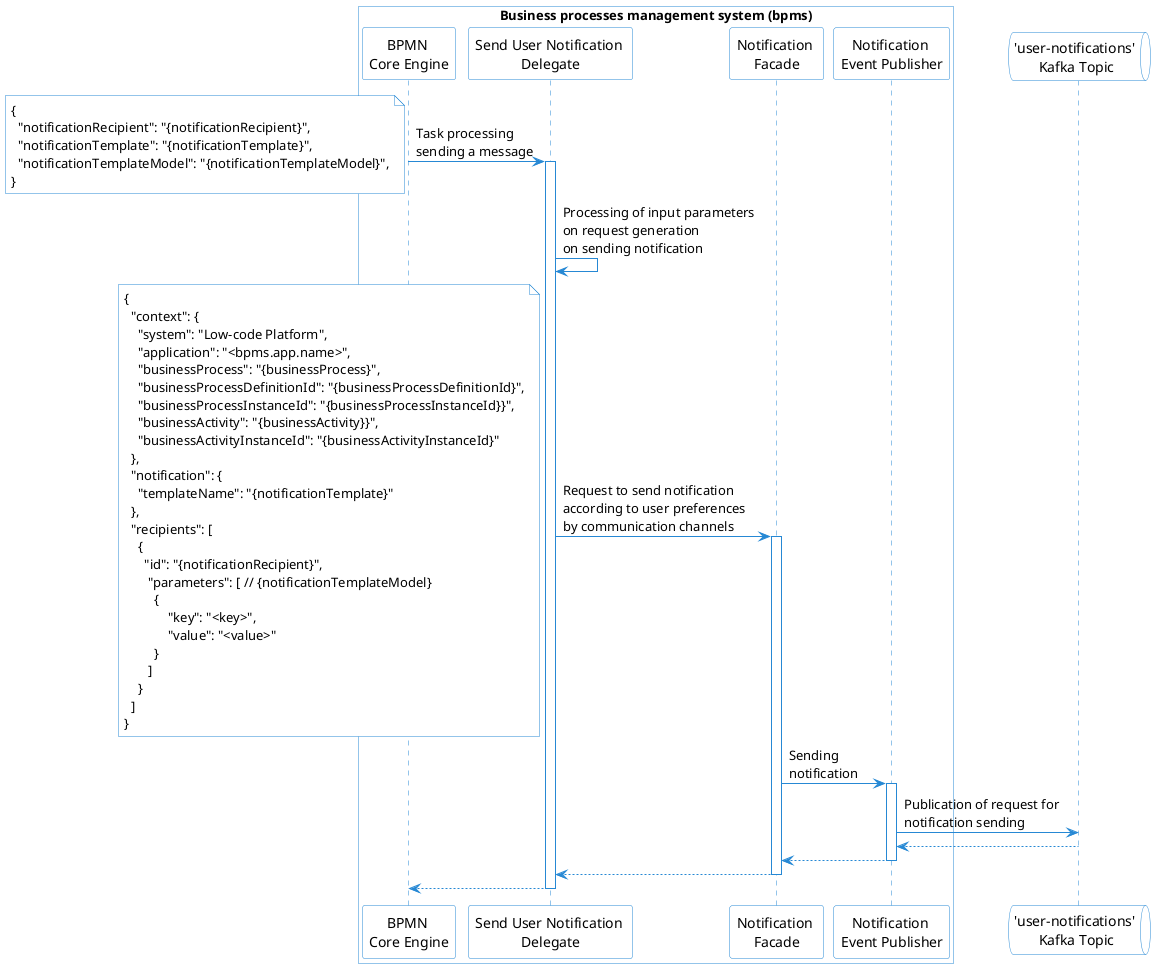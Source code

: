 @startuml
skinparam shadowing false
skinparam DatabaseBackgroundColor white
skinparam DatabaseBorderColor #2688d4
skinparam QueueBackgroundColor white
skinparam QueueBorderColor #2688d4
skinparam NoteBackgroundColor white
skinparam NoteBorderColor #2688d4
skinparam sequence {
    ArrowColor #2688d4
    ActorBorderColor #2688d4
    LifeLineBorderColor #2688d4
    ParticipantBorderColor #2688d4
    ParticipantBackgroundColor white
    BoxBorderColor #2688d4
    BoxBackgroundColor white
}

box "Business processes management system (bpms)"
    participant "BPMN \nCore Engine" as engine
    participant "Send User Notification \nDelegate" as send_notification_delegate
    participant "Notification \nFacade" as notification_facade
    participant "Notification \nEvent Publisher" as notification_kafka_publisher
end box

queue "'user-notifications'\n Kafka Topic" as user_notifications_kafka_topic

engine -> send_notification_delegate: Task processing \nsending a message
note left
  {
    "notificationRecipient": "{notificationRecipient}",
    "notificationTemplate": "{notificationTemplate}",
    "notificationTemplateModel": "{notificationTemplateModel}",
  }
end note
activate send_notification_delegate
  send_notification_delegate -> send_notification_delegate: Processing of input parameters\non request generation \non sending notification
  send_notification_delegate -> notification_facade: Request to send notification \naccording to user preferences \nby communication channels
  note left
   {
     "context": {
       "system": "Low-code Platform",
       "application": "<bpms.app.name>",
       "businessProcess": "{businessProcess}",
       "businessProcessDefinitionId": "{businessProcessDefinitionId}",
       "businessProcessInstanceId": "{businessProcessInstanceId}}",
       "businessActivity": "{businessActivity}}",
       "businessActivityInstanceId": "{businessActivityInstanceId}"
     },
     "notification": {
       "templateName": "{notificationTemplate}"
     },
     "recipients": [
       {
         "id": "{notificationRecipient}",
          "parameters": [ // {notificationTemplateModel}
            {
                "key": "<key>",
                "value": "<value>"
            }
          ]
       }
     ]
   }
  end note
  activate notification_facade
    notification_facade -> notification_kafka_publisher: Sending \nnotification
    activate notification_kafka_publisher
      notification_kafka_publisher -> user_notifications_kafka_topic: Publication of request for \nnotification sending
      user_notifications_kafka_topic --> notification_kafka_publisher
      notification_kafka_publisher --> notification_facade
    deactivate notification_kafka_publisher
    notification_facade --> send_notification_delegate
  deactivate notification_facade
  send_notification_delegate --> engine
deactivate send_notification_delegate
@enduml